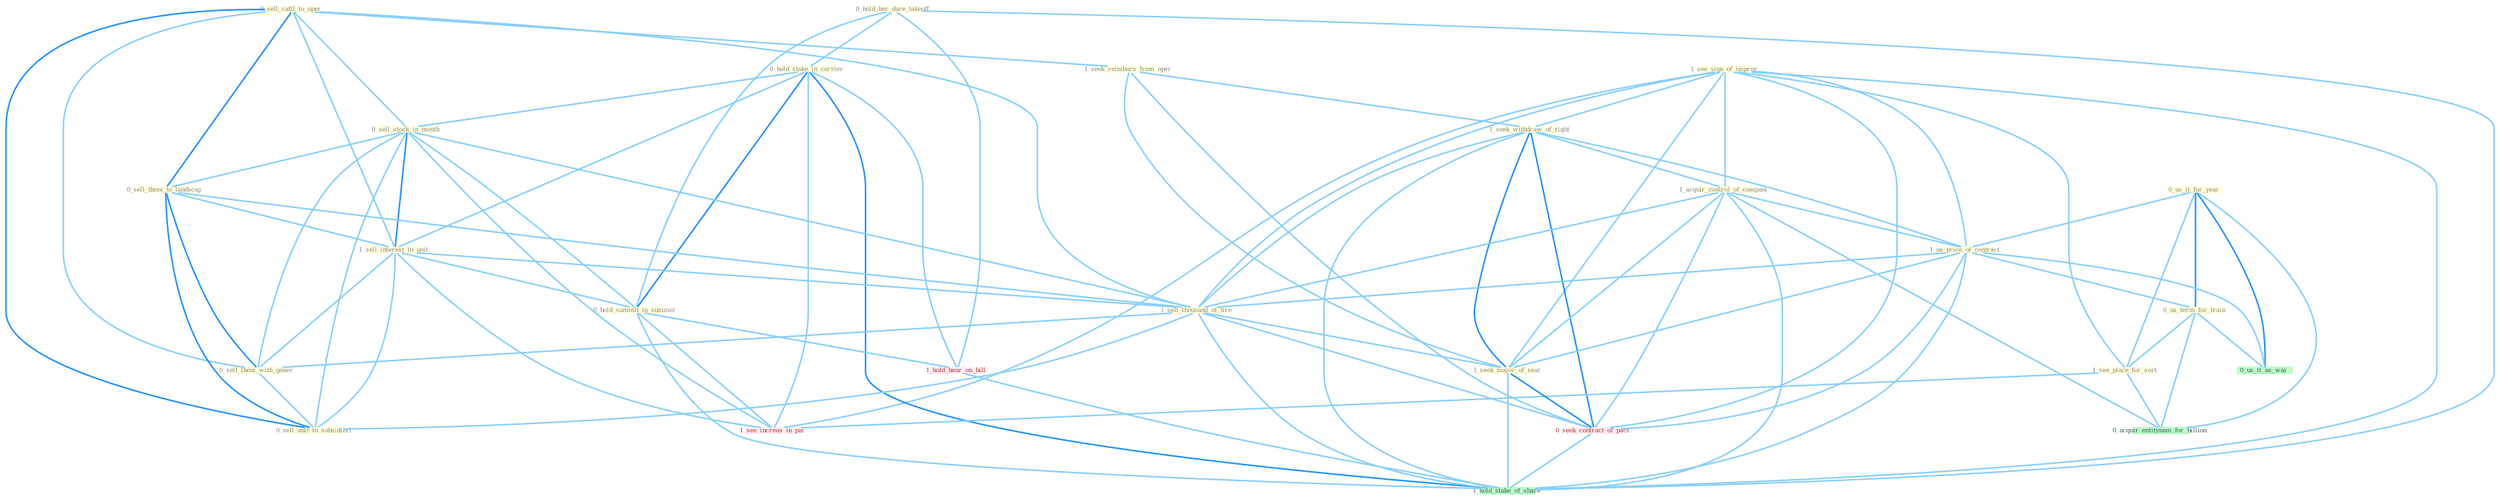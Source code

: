 Graph G{ 
    node
    [shape=polygon,style=filled,width=.5,height=.06,color="#BDFCC9",fixedsize=true,fontsize=4,
    fontcolor="#2f4f4f"];
    {node
    [color="#ffffe0", fontcolor="#8b7d6b"] "0_hold_her_dure_takeoff " "0_sell_cattl_to_oper " "0_us_it_for_year " "1_see_sign_of_improv " "1_seek_reimburs_from_oper " "1_seek_withdraw_of_right " "0_hold_stake_in_carrier " "1_acquir_control_of_compani " "1_us_price_of_contract " "0_sell_stock_in_month " "0_sell_them_to_landscap " "1_sell_interest_in_unit " "1_sell_thousand_of_tire " "0_us_term_for_train " "0_sell_them_with_gener " "0_sell_unit_to_subsidiari " "1_see_place_for_sort " "0_hold_summit_in_summer " "1_seek_major_of_seat "}
{node [color="#fff0f5", fontcolor="#b22222"] "0_seek_contract_of_pact " "1_see_increas_in_pai " "1_hold_hear_on_bill "}
edge [color="#B0E2FF"];

	"0_hold_her_dure_takeoff " -- "0_hold_stake_in_carrier " [w="1", color="#87cefa" ];
	"0_hold_her_dure_takeoff " -- "0_hold_summit_in_summer " [w="1", color="#87cefa" ];
	"0_hold_her_dure_takeoff " -- "1_hold_hear_on_bill " [w="1", color="#87cefa" ];
	"0_hold_her_dure_takeoff " -- "1_hold_stake_of_share " [w="1", color="#87cefa" ];
	"0_sell_cattl_to_oper " -- "1_seek_reimburs_from_oper " [w="1", color="#87cefa" ];
	"0_sell_cattl_to_oper " -- "0_sell_stock_in_month " [w="1", color="#87cefa" ];
	"0_sell_cattl_to_oper " -- "0_sell_them_to_landscap " [w="2", color="#1e90ff" , len=0.8];
	"0_sell_cattl_to_oper " -- "1_sell_interest_in_unit " [w="1", color="#87cefa" ];
	"0_sell_cattl_to_oper " -- "1_sell_thousand_of_tire " [w="1", color="#87cefa" ];
	"0_sell_cattl_to_oper " -- "0_sell_them_with_gener " [w="1", color="#87cefa" ];
	"0_sell_cattl_to_oper " -- "0_sell_unit_to_subsidiari " [w="2", color="#1e90ff" , len=0.8];
	"0_us_it_for_year " -- "1_us_price_of_contract " [w="1", color="#87cefa" ];
	"0_us_it_for_year " -- "0_us_term_for_train " [w="2", color="#1e90ff" , len=0.8];
	"0_us_it_for_year " -- "1_see_place_for_sort " [w="1", color="#87cefa" ];
	"0_us_it_for_year " -- "0_us_it_as_wai " [w="2", color="#1e90ff" , len=0.8];
	"0_us_it_for_year " -- "0_acquir_entitynam_for_billion " [w="1", color="#87cefa" ];
	"1_see_sign_of_improv " -- "1_seek_withdraw_of_right " [w="1", color="#87cefa" ];
	"1_see_sign_of_improv " -- "1_acquir_control_of_compani " [w="1", color="#87cefa" ];
	"1_see_sign_of_improv " -- "1_us_price_of_contract " [w="1", color="#87cefa" ];
	"1_see_sign_of_improv " -- "1_sell_thousand_of_tire " [w="1", color="#87cefa" ];
	"1_see_sign_of_improv " -- "1_see_place_for_sort " [w="1", color="#87cefa" ];
	"1_see_sign_of_improv " -- "1_seek_major_of_seat " [w="1", color="#87cefa" ];
	"1_see_sign_of_improv " -- "0_seek_contract_of_pact " [w="1", color="#87cefa" ];
	"1_see_sign_of_improv " -- "1_see_increas_in_pai " [w="1", color="#87cefa" ];
	"1_see_sign_of_improv " -- "1_hold_stake_of_share " [w="1", color="#87cefa" ];
	"1_seek_reimburs_from_oper " -- "1_seek_withdraw_of_right " [w="1", color="#87cefa" ];
	"1_seek_reimburs_from_oper " -- "1_seek_major_of_seat " [w="1", color="#87cefa" ];
	"1_seek_reimburs_from_oper " -- "0_seek_contract_of_pact " [w="1", color="#87cefa" ];
	"1_seek_withdraw_of_right " -- "1_acquir_control_of_compani " [w="1", color="#87cefa" ];
	"1_seek_withdraw_of_right " -- "1_us_price_of_contract " [w="1", color="#87cefa" ];
	"1_seek_withdraw_of_right " -- "1_sell_thousand_of_tire " [w="1", color="#87cefa" ];
	"1_seek_withdraw_of_right " -- "1_seek_major_of_seat " [w="2", color="#1e90ff" , len=0.8];
	"1_seek_withdraw_of_right " -- "0_seek_contract_of_pact " [w="2", color="#1e90ff" , len=0.8];
	"1_seek_withdraw_of_right " -- "1_hold_stake_of_share " [w="1", color="#87cefa" ];
	"0_hold_stake_in_carrier " -- "0_sell_stock_in_month " [w="1", color="#87cefa" ];
	"0_hold_stake_in_carrier " -- "1_sell_interest_in_unit " [w="1", color="#87cefa" ];
	"0_hold_stake_in_carrier " -- "0_hold_summit_in_summer " [w="2", color="#1e90ff" , len=0.8];
	"0_hold_stake_in_carrier " -- "1_see_increas_in_pai " [w="1", color="#87cefa" ];
	"0_hold_stake_in_carrier " -- "1_hold_hear_on_bill " [w="1", color="#87cefa" ];
	"0_hold_stake_in_carrier " -- "1_hold_stake_of_share " [w="2", color="#1e90ff" , len=0.8];
	"1_acquir_control_of_compani " -- "1_us_price_of_contract " [w="1", color="#87cefa" ];
	"1_acquir_control_of_compani " -- "1_sell_thousand_of_tire " [w="1", color="#87cefa" ];
	"1_acquir_control_of_compani " -- "1_seek_major_of_seat " [w="1", color="#87cefa" ];
	"1_acquir_control_of_compani " -- "0_seek_contract_of_pact " [w="1", color="#87cefa" ];
	"1_acquir_control_of_compani " -- "0_acquir_entitynam_for_billion " [w="1", color="#87cefa" ];
	"1_acquir_control_of_compani " -- "1_hold_stake_of_share " [w="1", color="#87cefa" ];
	"1_us_price_of_contract " -- "1_sell_thousand_of_tire " [w="1", color="#87cefa" ];
	"1_us_price_of_contract " -- "0_us_term_for_train " [w="1", color="#87cefa" ];
	"1_us_price_of_contract " -- "1_seek_major_of_seat " [w="1", color="#87cefa" ];
	"1_us_price_of_contract " -- "0_seek_contract_of_pact " [w="1", color="#87cefa" ];
	"1_us_price_of_contract " -- "0_us_it_as_wai " [w="1", color="#87cefa" ];
	"1_us_price_of_contract " -- "1_hold_stake_of_share " [w="1", color="#87cefa" ];
	"0_sell_stock_in_month " -- "0_sell_them_to_landscap " [w="1", color="#87cefa" ];
	"0_sell_stock_in_month " -- "1_sell_interest_in_unit " [w="2", color="#1e90ff" , len=0.8];
	"0_sell_stock_in_month " -- "1_sell_thousand_of_tire " [w="1", color="#87cefa" ];
	"0_sell_stock_in_month " -- "0_sell_them_with_gener " [w="1", color="#87cefa" ];
	"0_sell_stock_in_month " -- "0_sell_unit_to_subsidiari " [w="1", color="#87cefa" ];
	"0_sell_stock_in_month " -- "0_hold_summit_in_summer " [w="1", color="#87cefa" ];
	"0_sell_stock_in_month " -- "1_see_increas_in_pai " [w="1", color="#87cefa" ];
	"0_sell_them_to_landscap " -- "1_sell_interest_in_unit " [w="1", color="#87cefa" ];
	"0_sell_them_to_landscap " -- "1_sell_thousand_of_tire " [w="1", color="#87cefa" ];
	"0_sell_them_to_landscap " -- "0_sell_them_with_gener " [w="2", color="#1e90ff" , len=0.8];
	"0_sell_them_to_landscap " -- "0_sell_unit_to_subsidiari " [w="2", color="#1e90ff" , len=0.8];
	"1_sell_interest_in_unit " -- "1_sell_thousand_of_tire " [w="1", color="#87cefa" ];
	"1_sell_interest_in_unit " -- "0_sell_them_with_gener " [w="1", color="#87cefa" ];
	"1_sell_interest_in_unit " -- "0_sell_unit_to_subsidiari " [w="1", color="#87cefa" ];
	"1_sell_interest_in_unit " -- "0_hold_summit_in_summer " [w="1", color="#87cefa" ];
	"1_sell_interest_in_unit " -- "1_see_increas_in_pai " [w="1", color="#87cefa" ];
	"1_sell_thousand_of_tire " -- "0_sell_them_with_gener " [w="1", color="#87cefa" ];
	"1_sell_thousand_of_tire " -- "0_sell_unit_to_subsidiari " [w="1", color="#87cefa" ];
	"1_sell_thousand_of_tire " -- "1_seek_major_of_seat " [w="1", color="#87cefa" ];
	"1_sell_thousand_of_tire " -- "0_seek_contract_of_pact " [w="1", color="#87cefa" ];
	"1_sell_thousand_of_tire " -- "1_hold_stake_of_share " [w="1", color="#87cefa" ];
	"0_us_term_for_train " -- "1_see_place_for_sort " [w="1", color="#87cefa" ];
	"0_us_term_for_train " -- "0_us_it_as_wai " [w="1", color="#87cefa" ];
	"0_us_term_for_train " -- "0_acquir_entitynam_for_billion " [w="1", color="#87cefa" ];
	"0_sell_them_with_gener " -- "0_sell_unit_to_subsidiari " [w="1", color="#87cefa" ];
	"1_see_place_for_sort " -- "0_acquir_entitynam_for_billion " [w="1", color="#87cefa" ];
	"1_see_place_for_sort " -- "1_see_increas_in_pai " [w="1", color="#87cefa" ];
	"0_hold_summit_in_summer " -- "1_see_increas_in_pai " [w="1", color="#87cefa" ];
	"0_hold_summit_in_summer " -- "1_hold_hear_on_bill " [w="1", color="#87cefa" ];
	"0_hold_summit_in_summer " -- "1_hold_stake_of_share " [w="1", color="#87cefa" ];
	"1_seek_major_of_seat " -- "0_seek_contract_of_pact " [w="2", color="#1e90ff" , len=0.8];
	"1_seek_major_of_seat " -- "1_hold_stake_of_share " [w="1", color="#87cefa" ];
	"0_seek_contract_of_pact " -- "1_hold_stake_of_share " [w="1", color="#87cefa" ];
	"1_hold_hear_on_bill " -- "1_hold_stake_of_share " [w="1", color="#87cefa" ];
}